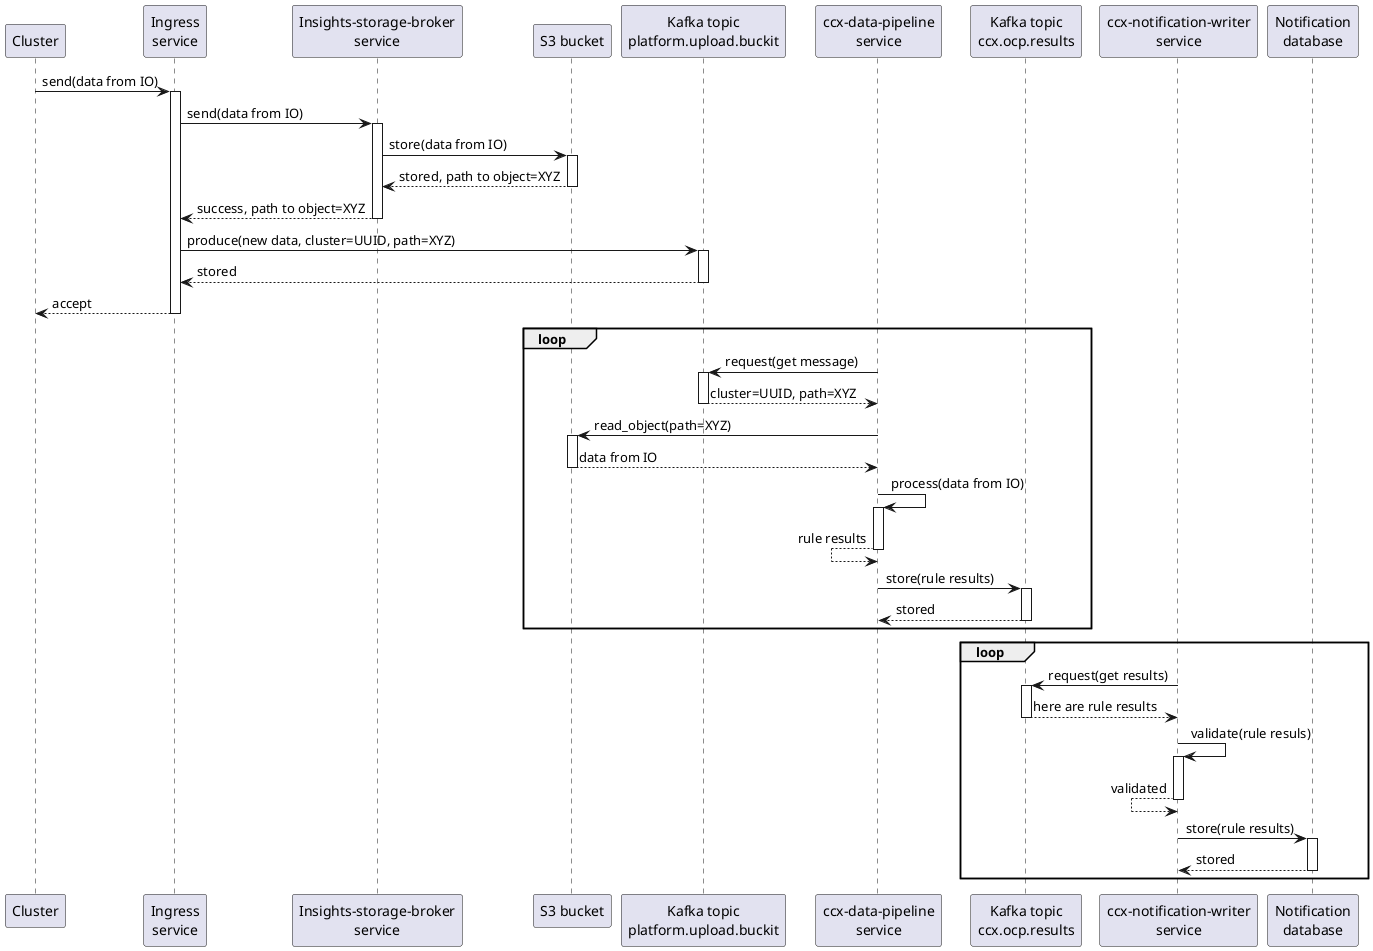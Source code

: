 @startuml
participant Cluster
participant "Ingress\nservice"
participant "Insights-storage-broker\nservice"
participant "S3 bucket"
participant "Kafka topic\nplatform.upload.buckit"
participant "ccx-data-pipeline\nservice"
participant "Kafka topic\nccx.ocp.results"
participant "ccx-notification-writer\nservice"
participant "Notification\ndatabase"

Cluster -> "Ingress\nservice" : send(data from IO)
activate "Ingress\nservice"
"Ingress\nservice" -> "Insights-storage-broker\nservice" : send(data from IO)
activate "Insights-storage-broker\nservice"
"Insights-storage-broker\nservice" -> "S3 bucket" : store(data from IO)
activate "S3 bucket"
"Insights-storage-broker\nservice" <-- "S3 bucket": stored, path to object=XYZ
deactivate "S3 bucket"
"Ingress\nservice" <-- "Insights-storage-broker\nservice": success, path to object=XYZ
deactivate "Insights-storage-broker\nservice"
"Ingress\nservice" -> "Kafka topic\nplatform.upload.buckit" : produce(new data, cluster=UUID, path=XYZ)
activate "Kafka topic\nplatform.upload.buckit"
"Ingress\nservice" <-- "Kafka topic\nplatform.upload.buckit": stored
deactivate "Kafka topic\nplatform.upload.buckit"
Cluster <-- "Ingress\nservice": accept
deactivate "Ingress\nservice"
loop
"ccx-data-pipeline\nservice" -> "Kafka topic\nplatform.upload.buckit" : request(get message)
activate "Kafka topic\nplatform.upload.buckit"
"ccx-data-pipeline\nservice" <-- "Kafka topic\nplatform.upload.buckit": cluster=UUID, path=XYZ
deactivate "Kafka topic\nplatform.upload.buckit"
"ccx-data-pipeline\nservice" -> "S3 bucket" : read_object(path=XYZ)
activate "S3 bucket"
"ccx-data-pipeline\nservice" <-- "S3 bucket": data from IO
deactivate "S3 bucket"
"ccx-data-pipeline\nservice" -> "ccx-data-pipeline\nservice" : process(data from IO)
activate "ccx-data-pipeline\nservice"
"ccx-data-pipeline\nservice" <-- "ccx-data-pipeline\nservice": rule results
deactivate "ccx-data-pipeline\nservice"
"ccx-data-pipeline\nservice" -> "Kafka topic\nccx.ocp.results" : store(rule results)
activate "Kafka topic\nccx.ocp.results"
"ccx-data-pipeline\nservice" <-- "Kafka topic\nccx.ocp.results": stored
deactivate "Kafka topic\nccx.ocp.results"
end
loop
"ccx-notification-writer\nservice" -> "Kafka topic\nccx.ocp.results" : request(get results)
activate "Kafka topic\nccx.ocp.results"
"ccx-notification-writer\nservice" <-- "Kafka topic\nccx.ocp.results": here are rule results
deactivate "Kafka topic\nccx.ocp.results"
"ccx-notification-writer\nservice" -> "ccx-notification-writer\nservice" : validate(rule resuls)
activate "ccx-notification-writer\nservice"
"ccx-notification-writer\nservice" <-- "ccx-notification-writer\nservice": validated
deactivate "ccx-notification-writer\nservice"
"ccx-notification-writer\nservice" -> "Notification\ndatabase" : store(rule results)
activate "Notification\ndatabase"
"ccx-notification-writer\nservice" <-- "Notification\ndatabase": stored
deactivate "Notification\ndatabase"
end
@enduml
